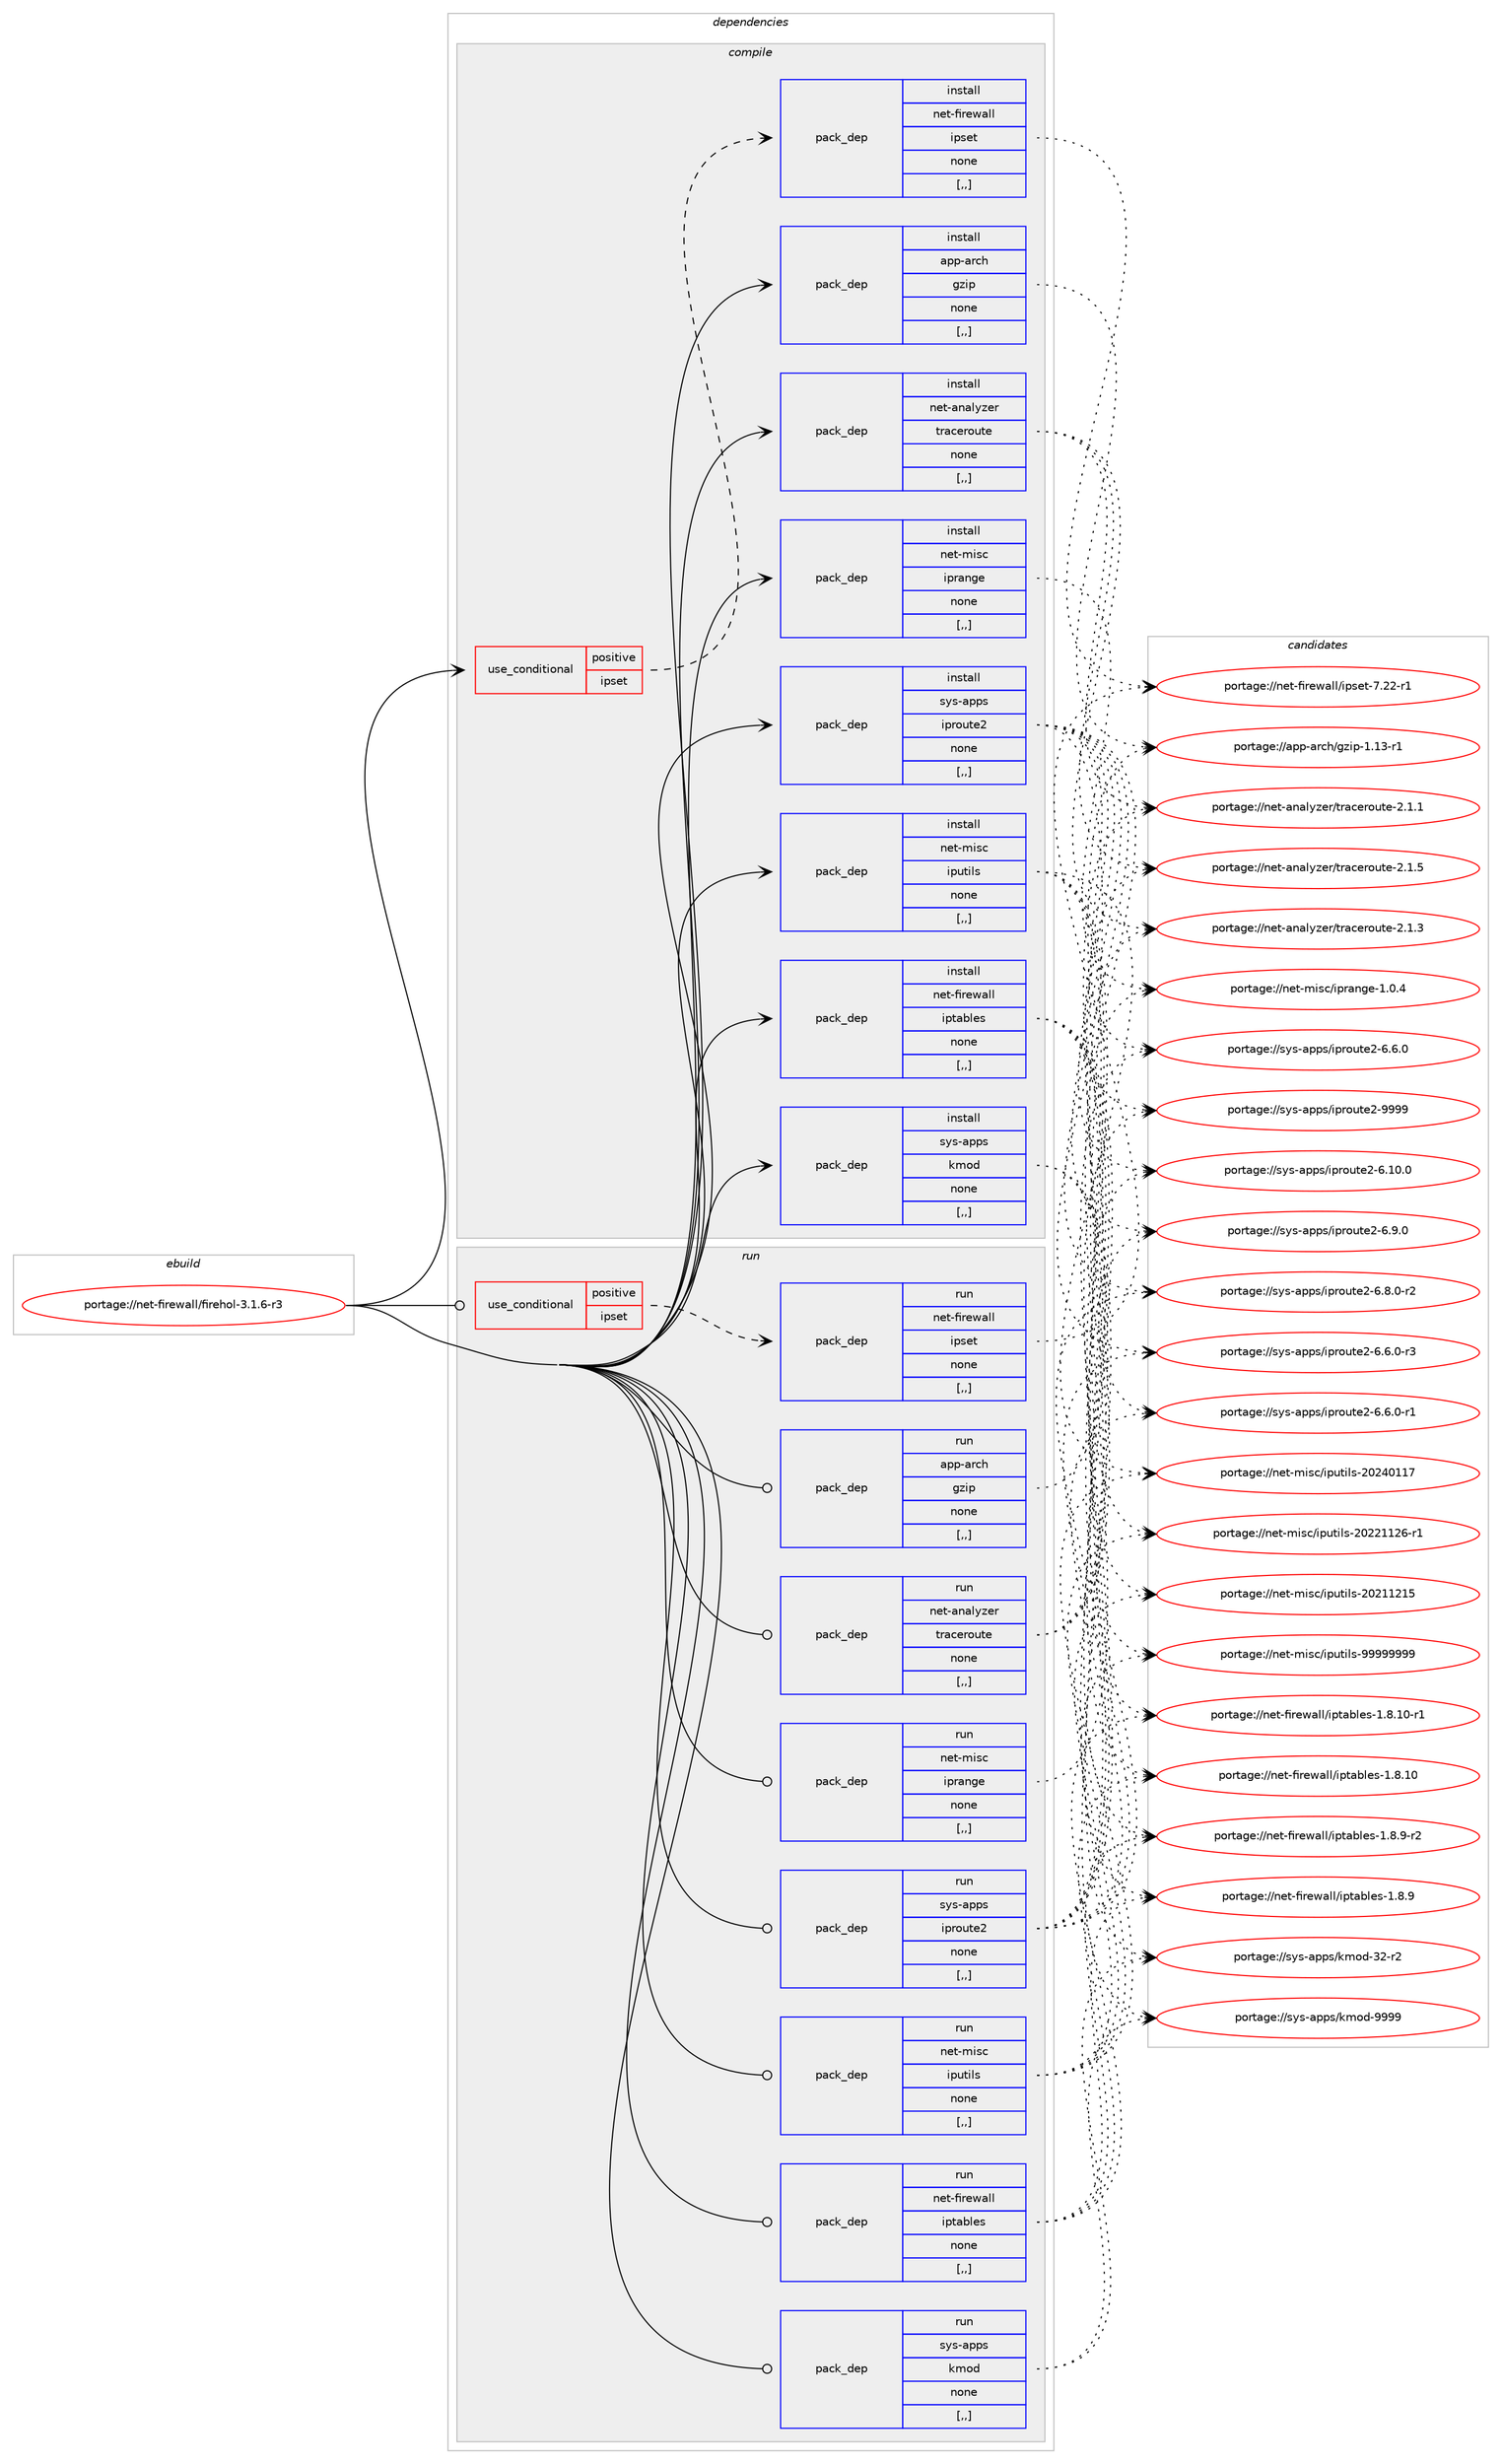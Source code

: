 digraph prolog {

# *************
# Graph options
# *************

newrank=true;
concentrate=true;
compound=true;
graph [rankdir=LR,fontname=Helvetica,fontsize=10,ranksep=1.5];#, ranksep=2.5, nodesep=0.2];
edge  [arrowhead=vee];
node  [fontname=Helvetica,fontsize=10];

# **********
# The ebuild
# **********

subgraph cluster_leftcol {
color=gray;
label=<<i>ebuild</i>>;
id [label="portage://net-firewall/firehol-3.1.6-r3", color=red, width=4, href="../net-firewall/firehol-3.1.6-r3.svg"];
}

# ****************
# The dependencies
# ****************

subgraph cluster_midcol {
color=gray;
label=<<i>dependencies</i>>;
subgraph cluster_compile {
fillcolor="#eeeeee";
style=filled;
label=<<i>compile</i>>;
subgraph cond89905 {
dependency346509 [label=<<TABLE BORDER="0" CELLBORDER="1" CELLSPACING="0" CELLPADDING="4"><TR><TD ROWSPAN="3" CELLPADDING="10">use_conditional</TD></TR><TR><TD>positive</TD></TR><TR><TD>ipset</TD></TR></TABLE>>, shape=none, color=red];
subgraph pack254013 {
dependency346510 [label=<<TABLE BORDER="0" CELLBORDER="1" CELLSPACING="0" CELLPADDING="4" WIDTH="220"><TR><TD ROWSPAN="6" CELLPADDING="30">pack_dep</TD></TR><TR><TD WIDTH="110">install</TD></TR><TR><TD>net-firewall</TD></TR><TR><TD>ipset</TD></TR><TR><TD>none</TD></TR><TR><TD>[,,]</TD></TR></TABLE>>, shape=none, color=blue];
}
dependency346509:e -> dependency346510:w [weight=20,style="dashed",arrowhead="vee"];
}
id:e -> dependency346509:w [weight=20,style="solid",arrowhead="vee"];
subgraph pack254014 {
dependency346511 [label=<<TABLE BORDER="0" CELLBORDER="1" CELLSPACING="0" CELLPADDING="4" WIDTH="220"><TR><TD ROWSPAN="6" CELLPADDING="30">pack_dep</TD></TR><TR><TD WIDTH="110">install</TD></TR><TR><TD>app-arch</TD></TR><TR><TD>gzip</TD></TR><TR><TD>none</TD></TR><TR><TD>[,,]</TD></TR></TABLE>>, shape=none, color=blue];
}
id:e -> dependency346511:w [weight=20,style="solid",arrowhead="vee"];
subgraph pack254015 {
dependency346512 [label=<<TABLE BORDER="0" CELLBORDER="1" CELLSPACING="0" CELLPADDING="4" WIDTH="220"><TR><TD ROWSPAN="6" CELLPADDING="30">pack_dep</TD></TR><TR><TD WIDTH="110">install</TD></TR><TR><TD>net-analyzer</TD></TR><TR><TD>traceroute</TD></TR><TR><TD>none</TD></TR><TR><TD>[,,]</TD></TR></TABLE>>, shape=none, color=blue];
}
id:e -> dependency346512:w [weight=20,style="solid",arrowhead="vee"];
subgraph pack254016 {
dependency346513 [label=<<TABLE BORDER="0" CELLBORDER="1" CELLSPACING="0" CELLPADDING="4" WIDTH="220"><TR><TD ROWSPAN="6" CELLPADDING="30">pack_dep</TD></TR><TR><TD WIDTH="110">install</TD></TR><TR><TD>net-firewall</TD></TR><TR><TD>iptables</TD></TR><TR><TD>none</TD></TR><TR><TD>[,,]</TD></TR></TABLE>>, shape=none, color=blue];
}
id:e -> dependency346513:w [weight=20,style="solid",arrowhead="vee"];
subgraph pack254017 {
dependency346514 [label=<<TABLE BORDER="0" CELLBORDER="1" CELLSPACING="0" CELLPADDING="4" WIDTH="220"><TR><TD ROWSPAN="6" CELLPADDING="30">pack_dep</TD></TR><TR><TD WIDTH="110">install</TD></TR><TR><TD>net-misc</TD></TR><TR><TD>iprange</TD></TR><TR><TD>none</TD></TR><TR><TD>[,,]</TD></TR></TABLE>>, shape=none, color=blue];
}
id:e -> dependency346514:w [weight=20,style="solid",arrowhead="vee"];
subgraph pack254018 {
dependency346515 [label=<<TABLE BORDER="0" CELLBORDER="1" CELLSPACING="0" CELLPADDING="4" WIDTH="220"><TR><TD ROWSPAN="6" CELLPADDING="30">pack_dep</TD></TR><TR><TD WIDTH="110">install</TD></TR><TR><TD>net-misc</TD></TR><TR><TD>iputils</TD></TR><TR><TD>none</TD></TR><TR><TD>[,,]</TD></TR></TABLE>>, shape=none, color=blue];
}
id:e -> dependency346515:w [weight=20,style="solid",arrowhead="vee"];
subgraph pack254019 {
dependency346516 [label=<<TABLE BORDER="0" CELLBORDER="1" CELLSPACING="0" CELLPADDING="4" WIDTH="220"><TR><TD ROWSPAN="6" CELLPADDING="30">pack_dep</TD></TR><TR><TD WIDTH="110">install</TD></TR><TR><TD>sys-apps</TD></TR><TR><TD>iproute2</TD></TR><TR><TD>none</TD></TR><TR><TD>[,,]</TD></TR></TABLE>>, shape=none, color=blue];
}
id:e -> dependency346516:w [weight=20,style="solid",arrowhead="vee"];
subgraph pack254020 {
dependency346517 [label=<<TABLE BORDER="0" CELLBORDER="1" CELLSPACING="0" CELLPADDING="4" WIDTH="220"><TR><TD ROWSPAN="6" CELLPADDING="30">pack_dep</TD></TR><TR><TD WIDTH="110">install</TD></TR><TR><TD>sys-apps</TD></TR><TR><TD>kmod</TD></TR><TR><TD>none</TD></TR><TR><TD>[,,]</TD></TR></TABLE>>, shape=none, color=blue];
}
id:e -> dependency346517:w [weight=20,style="solid",arrowhead="vee"];
}
subgraph cluster_compileandrun {
fillcolor="#eeeeee";
style=filled;
label=<<i>compile and run</i>>;
}
subgraph cluster_run {
fillcolor="#eeeeee";
style=filled;
label=<<i>run</i>>;
subgraph cond89906 {
dependency346518 [label=<<TABLE BORDER="0" CELLBORDER="1" CELLSPACING="0" CELLPADDING="4"><TR><TD ROWSPAN="3" CELLPADDING="10">use_conditional</TD></TR><TR><TD>positive</TD></TR><TR><TD>ipset</TD></TR></TABLE>>, shape=none, color=red];
subgraph pack254021 {
dependency346519 [label=<<TABLE BORDER="0" CELLBORDER="1" CELLSPACING="0" CELLPADDING="4" WIDTH="220"><TR><TD ROWSPAN="6" CELLPADDING="30">pack_dep</TD></TR><TR><TD WIDTH="110">run</TD></TR><TR><TD>net-firewall</TD></TR><TR><TD>ipset</TD></TR><TR><TD>none</TD></TR><TR><TD>[,,]</TD></TR></TABLE>>, shape=none, color=blue];
}
dependency346518:e -> dependency346519:w [weight=20,style="dashed",arrowhead="vee"];
}
id:e -> dependency346518:w [weight=20,style="solid",arrowhead="odot"];
subgraph pack254022 {
dependency346520 [label=<<TABLE BORDER="0" CELLBORDER="1" CELLSPACING="0" CELLPADDING="4" WIDTH="220"><TR><TD ROWSPAN="6" CELLPADDING="30">pack_dep</TD></TR><TR><TD WIDTH="110">run</TD></TR><TR><TD>app-arch</TD></TR><TR><TD>gzip</TD></TR><TR><TD>none</TD></TR><TR><TD>[,,]</TD></TR></TABLE>>, shape=none, color=blue];
}
id:e -> dependency346520:w [weight=20,style="solid",arrowhead="odot"];
subgraph pack254023 {
dependency346521 [label=<<TABLE BORDER="0" CELLBORDER="1" CELLSPACING="0" CELLPADDING="4" WIDTH="220"><TR><TD ROWSPAN="6" CELLPADDING="30">pack_dep</TD></TR><TR><TD WIDTH="110">run</TD></TR><TR><TD>net-analyzer</TD></TR><TR><TD>traceroute</TD></TR><TR><TD>none</TD></TR><TR><TD>[,,]</TD></TR></TABLE>>, shape=none, color=blue];
}
id:e -> dependency346521:w [weight=20,style="solid",arrowhead="odot"];
subgraph pack254024 {
dependency346522 [label=<<TABLE BORDER="0" CELLBORDER="1" CELLSPACING="0" CELLPADDING="4" WIDTH="220"><TR><TD ROWSPAN="6" CELLPADDING="30">pack_dep</TD></TR><TR><TD WIDTH="110">run</TD></TR><TR><TD>net-firewall</TD></TR><TR><TD>iptables</TD></TR><TR><TD>none</TD></TR><TR><TD>[,,]</TD></TR></TABLE>>, shape=none, color=blue];
}
id:e -> dependency346522:w [weight=20,style="solid",arrowhead="odot"];
subgraph pack254025 {
dependency346523 [label=<<TABLE BORDER="0" CELLBORDER="1" CELLSPACING="0" CELLPADDING="4" WIDTH="220"><TR><TD ROWSPAN="6" CELLPADDING="30">pack_dep</TD></TR><TR><TD WIDTH="110">run</TD></TR><TR><TD>net-misc</TD></TR><TR><TD>iprange</TD></TR><TR><TD>none</TD></TR><TR><TD>[,,]</TD></TR></TABLE>>, shape=none, color=blue];
}
id:e -> dependency346523:w [weight=20,style="solid",arrowhead="odot"];
subgraph pack254026 {
dependency346524 [label=<<TABLE BORDER="0" CELLBORDER="1" CELLSPACING="0" CELLPADDING="4" WIDTH="220"><TR><TD ROWSPAN="6" CELLPADDING="30">pack_dep</TD></TR><TR><TD WIDTH="110">run</TD></TR><TR><TD>net-misc</TD></TR><TR><TD>iputils</TD></TR><TR><TD>none</TD></TR><TR><TD>[,,]</TD></TR></TABLE>>, shape=none, color=blue];
}
id:e -> dependency346524:w [weight=20,style="solid",arrowhead="odot"];
subgraph pack254027 {
dependency346525 [label=<<TABLE BORDER="0" CELLBORDER="1" CELLSPACING="0" CELLPADDING="4" WIDTH="220"><TR><TD ROWSPAN="6" CELLPADDING="30">pack_dep</TD></TR><TR><TD WIDTH="110">run</TD></TR><TR><TD>sys-apps</TD></TR><TR><TD>iproute2</TD></TR><TR><TD>none</TD></TR><TR><TD>[,,]</TD></TR></TABLE>>, shape=none, color=blue];
}
id:e -> dependency346525:w [weight=20,style="solid",arrowhead="odot"];
subgraph pack254028 {
dependency346526 [label=<<TABLE BORDER="0" CELLBORDER="1" CELLSPACING="0" CELLPADDING="4" WIDTH="220"><TR><TD ROWSPAN="6" CELLPADDING="30">pack_dep</TD></TR><TR><TD WIDTH="110">run</TD></TR><TR><TD>sys-apps</TD></TR><TR><TD>kmod</TD></TR><TR><TD>none</TD></TR><TR><TD>[,,]</TD></TR></TABLE>>, shape=none, color=blue];
}
id:e -> dependency346526:w [weight=20,style="solid",arrowhead="odot"];
}
}

# **************
# The candidates
# **************

subgraph cluster_choices {
rank=same;
color=gray;
label=<<i>candidates</i>>;

subgraph choice254013 {
color=black;
nodesep=1;
choice11010111645102105114101119971081084710511211510111645554650504511449 [label="portage://net-firewall/ipset-7.22-r1", color=red, width=4,href="../net-firewall/ipset-7.22-r1.svg"];
dependency346510:e -> choice11010111645102105114101119971081084710511211510111645554650504511449:w [style=dotted,weight="100"];
}
subgraph choice254014 {
color=black;
nodesep=1;
choice971121124597114991044710312210511245494649514511449 [label="portage://app-arch/gzip-1.13-r1", color=red, width=4,href="../app-arch/gzip-1.13-r1.svg"];
dependency346511:e -> choice971121124597114991044710312210511245494649514511449:w [style=dotted,weight="100"];
}
subgraph choice254015 {
color=black;
nodesep=1;
choice110101116459711097108121122101114471161149799101114111117116101455046494653 [label="portage://net-analyzer/traceroute-2.1.5", color=red, width=4,href="../net-analyzer/traceroute-2.1.5.svg"];
choice110101116459711097108121122101114471161149799101114111117116101455046494651 [label="portage://net-analyzer/traceroute-2.1.3", color=red, width=4,href="../net-analyzer/traceroute-2.1.3.svg"];
choice110101116459711097108121122101114471161149799101114111117116101455046494649 [label="portage://net-analyzer/traceroute-2.1.1", color=red, width=4,href="../net-analyzer/traceroute-2.1.1.svg"];
dependency346512:e -> choice110101116459711097108121122101114471161149799101114111117116101455046494653:w [style=dotted,weight="100"];
dependency346512:e -> choice110101116459711097108121122101114471161149799101114111117116101455046494651:w [style=dotted,weight="100"];
dependency346512:e -> choice110101116459711097108121122101114471161149799101114111117116101455046494649:w [style=dotted,weight="100"];
}
subgraph choice254016 {
color=black;
nodesep=1;
choice1101011164510210511410111997108108471051121169798108101115454946564649484511449 [label="portage://net-firewall/iptables-1.8.10-r1", color=red, width=4,href="../net-firewall/iptables-1.8.10-r1.svg"];
choice110101116451021051141011199710810847105112116979810810111545494656464948 [label="portage://net-firewall/iptables-1.8.10", color=red, width=4,href="../net-firewall/iptables-1.8.10.svg"];
choice11010111645102105114101119971081084710511211697981081011154549465646574511450 [label="portage://net-firewall/iptables-1.8.9-r2", color=red, width=4,href="../net-firewall/iptables-1.8.9-r2.svg"];
choice1101011164510210511410111997108108471051121169798108101115454946564657 [label="portage://net-firewall/iptables-1.8.9", color=red, width=4,href="../net-firewall/iptables-1.8.9.svg"];
dependency346513:e -> choice1101011164510210511410111997108108471051121169798108101115454946564649484511449:w [style=dotted,weight="100"];
dependency346513:e -> choice110101116451021051141011199710810847105112116979810810111545494656464948:w [style=dotted,weight="100"];
dependency346513:e -> choice11010111645102105114101119971081084710511211697981081011154549465646574511450:w [style=dotted,weight="100"];
dependency346513:e -> choice1101011164510210511410111997108108471051121169798108101115454946564657:w [style=dotted,weight="100"];
}
subgraph choice254017 {
color=black;
nodesep=1;
choice11010111645109105115994710511211497110103101454946484652 [label="portage://net-misc/iprange-1.0.4", color=red, width=4,href="../net-misc/iprange-1.0.4.svg"];
dependency346514:e -> choice11010111645109105115994710511211497110103101454946484652:w [style=dotted,weight="100"];
}
subgraph choice254018 {
color=black;
nodesep=1;
choice110101116451091051159947105112117116105108115455757575757575757 [label="portage://net-misc/iputils-99999999", color=red, width=4,href="../net-misc/iputils-99999999.svg"];
choice110101116451091051159947105112117116105108115455048505248494955 [label="portage://net-misc/iputils-20240117", color=red, width=4,href="../net-misc/iputils-20240117.svg"];
choice1101011164510910511599471051121171161051081154550485050494950544511449 [label="portage://net-misc/iputils-20221126-r1", color=red, width=4,href="../net-misc/iputils-20221126-r1.svg"];
choice110101116451091051159947105112117116105108115455048504949504953 [label="portage://net-misc/iputils-20211215", color=red, width=4,href="../net-misc/iputils-20211215.svg"];
dependency346515:e -> choice110101116451091051159947105112117116105108115455757575757575757:w [style=dotted,weight="100"];
dependency346515:e -> choice110101116451091051159947105112117116105108115455048505248494955:w [style=dotted,weight="100"];
dependency346515:e -> choice1101011164510910511599471051121171161051081154550485050494950544511449:w [style=dotted,weight="100"];
dependency346515:e -> choice110101116451091051159947105112117116105108115455048504949504953:w [style=dotted,weight="100"];
}
subgraph choice254019 {
color=black;
nodesep=1;
choice115121115459711211211547105112114111117116101504557575757 [label="portage://sys-apps/iproute2-9999", color=red, width=4,href="../sys-apps/iproute2-9999.svg"];
choice1151211154597112112115471051121141111171161015045544649484648 [label="portage://sys-apps/iproute2-6.10.0", color=red, width=4,href="../sys-apps/iproute2-6.10.0.svg"];
choice11512111545971121121154710511211411111711610150455446574648 [label="portage://sys-apps/iproute2-6.9.0", color=red, width=4,href="../sys-apps/iproute2-6.9.0.svg"];
choice115121115459711211211547105112114111117116101504554465646484511450 [label="portage://sys-apps/iproute2-6.8.0-r2", color=red, width=4,href="../sys-apps/iproute2-6.8.0-r2.svg"];
choice115121115459711211211547105112114111117116101504554465446484511451 [label="portage://sys-apps/iproute2-6.6.0-r3", color=red, width=4,href="../sys-apps/iproute2-6.6.0-r3.svg"];
choice115121115459711211211547105112114111117116101504554465446484511449 [label="portage://sys-apps/iproute2-6.6.0-r1", color=red, width=4,href="../sys-apps/iproute2-6.6.0-r1.svg"];
choice11512111545971121121154710511211411111711610150455446544648 [label="portage://sys-apps/iproute2-6.6.0", color=red, width=4,href="../sys-apps/iproute2-6.6.0.svg"];
dependency346516:e -> choice115121115459711211211547105112114111117116101504557575757:w [style=dotted,weight="100"];
dependency346516:e -> choice1151211154597112112115471051121141111171161015045544649484648:w [style=dotted,weight="100"];
dependency346516:e -> choice11512111545971121121154710511211411111711610150455446574648:w [style=dotted,weight="100"];
dependency346516:e -> choice115121115459711211211547105112114111117116101504554465646484511450:w [style=dotted,weight="100"];
dependency346516:e -> choice115121115459711211211547105112114111117116101504554465446484511451:w [style=dotted,weight="100"];
dependency346516:e -> choice115121115459711211211547105112114111117116101504554465446484511449:w [style=dotted,weight="100"];
dependency346516:e -> choice11512111545971121121154710511211411111711610150455446544648:w [style=dotted,weight="100"];
}
subgraph choice254020 {
color=black;
nodesep=1;
choice1151211154597112112115471071091111004557575757 [label="portage://sys-apps/kmod-9999", color=red, width=4,href="../sys-apps/kmod-9999.svg"];
choice1151211154597112112115471071091111004551504511450 [label="portage://sys-apps/kmod-32-r2", color=red, width=4,href="../sys-apps/kmod-32-r2.svg"];
dependency346517:e -> choice1151211154597112112115471071091111004557575757:w [style=dotted,weight="100"];
dependency346517:e -> choice1151211154597112112115471071091111004551504511450:w [style=dotted,weight="100"];
}
subgraph choice254021 {
color=black;
nodesep=1;
choice11010111645102105114101119971081084710511211510111645554650504511449 [label="portage://net-firewall/ipset-7.22-r1", color=red, width=4,href="../net-firewall/ipset-7.22-r1.svg"];
dependency346519:e -> choice11010111645102105114101119971081084710511211510111645554650504511449:w [style=dotted,weight="100"];
}
subgraph choice254022 {
color=black;
nodesep=1;
choice971121124597114991044710312210511245494649514511449 [label="portage://app-arch/gzip-1.13-r1", color=red, width=4,href="../app-arch/gzip-1.13-r1.svg"];
dependency346520:e -> choice971121124597114991044710312210511245494649514511449:w [style=dotted,weight="100"];
}
subgraph choice254023 {
color=black;
nodesep=1;
choice110101116459711097108121122101114471161149799101114111117116101455046494653 [label="portage://net-analyzer/traceroute-2.1.5", color=red, width=4,href="../net-analyzer/traceroute-2.1.5.svg"];
choice110101116459711097108121122101114471161149799101114111117116101455046494651 [label="portage://net-analyzer/traceroute-2.1.3", color=red, width=4,href="../net-analyzer/traceroute-2.1.3.svg"];
choice110101116459711097108121122101114471161149799101114111117116101455046494649 [label="portage://net-analyzer/traceroute-2.1.1", color=red, width=4,href="../net-analyzer/traceroute-2.1.1.svg"];
dependency346521:e -> choice110101116459711097108121122101114471161149799101114111117116101455046494653:w [style=dotted,weight="100"];
dependency346521:e -> choice110101116459711097108121122101114471161149799101114111117116101455046494651:w [style=dotted,weight="100"];
dependency346521:e -> choice110101116459711097108121122101114471161149799101114111117116101455046494649:w [style=dotted,weight="100"];
}
subgraph choice254024 {
color=black;
nodesep=1;
choice1101011164510210511410111997108108471051121169798108101115454946564649484511449 [label="portage://net-firewall/iptables-1.8.10-r1", color=red, width=4,href="../net-firewall/iptables-1.8.10-r1.svg"];
choice110101116451021051141011199710810847105112116979810810111545494656464948 [label="portage://net-firewall/iptables-1.8.10", color=red, width=4,href="../net-firewall/iptables-1.8.10.svg"];
choice11010111645102105114101119971081084710511211697981081011154549465646574511450 [label="portage://net-firewall/iptables-1.8.9-r2", color=red, width=4,href="../net-firewall/iptables-1.8.9-r2.svg"];
choice1101011164510210511410111997108108471051121169798108101115454946564657 [label="portage://net-firewall/iptables-1.8.9", color=red, width=4,href="../net-firewall/iptables-1.8.9.svg"];
dependency346522:e -> choice1101011164510210511410111997108108471051121169798108101115454946564649484511449:w [style=dotted,weight="100"];
dependency346522:e -> choice110101116451021051141011199710810847105112116979810810111545494656464948:w [style=dotted,weight="100"];
dependency346522:e -> choice11010111645102105114101119971081084710511211697981081011154549465646574511450:w [style=dotted,weight="100"];
dependency346522:e -> choice1101011164510210511410111997108108471051121169798108101115454946564657:w [style=dotted,weight="100"];
}
subgraph choice254025 {
color=black;
nodesep=1;
choice11010111645109105115994710511211497110103101454946484652 [label="portage://net-misc/iprange-1.0.4", color=red, width=4,href="../net-misc/iprange-1.0.4.svg"];
dependency346523:e -> choice11010111645109105115994710511211497110103101454946484652:w [style=dotted,weight="100"];
}
subgraph choice254026 {
color=black;
nodesep=1;
choice110101116451091051159947105112117116105108115455757575757575757 [label="portage://net-misc/iputils-99999999", color=red, width=4,href="../net-misc/iputils-99999999.svg"];
choice110101116451091051159947105112117116105108115455048505248494955 [label="portage://net-misc/iputils-20240117", color=red, width=4,href="../net-misc/iputils-20240117.svg"];
choice1101011164510910511599471051121171161051081154550485050494950544511449 [label="portage://net-misc/iputils-20221126-r1", color=red, width=4,href="../net-misc/iputils-20221126-r1.svg"];
choice110101116451091051159947105112117116105108115455048504949504953 [label="portage://net-misc/iputils-20211215", color=red, width=4,href="../net-misc/iputils-20211215.svg"];
dependency346524:e -> choice110101116451091051159947105112117116105108115455757575757575757:w [style=dotted,weight="100"];
dependency346524:e -> choice110101116451091051159947105112117116105108115455048505248494955:w [style=dotted,weight="100"];
dependency346524:e -> choice1101011164510910511599471051121171161051081154550485050494950544511449:w [style=dotted,weight="100"];
dependency346524:e -> choice110101116451091051159947105112117116105108115455048504949504953:w [style=dotted,weight="100"];
}
subgraph choice254027 {
color=black;
nodesep=1;
choice115121115459711211211547105112114111117116101504557575757 [label="portage://sys-apps/iproute2-9999", color=red, width=4,href="../sys-apps/iproute2-9999.svg"];
choice1151211154597112112115471051121141111171161015045544649484648 [label="portage://sys-apps/iproute2-6.10.0", color=red, width=4,href="../sys-apps/iproute2-6.10.0.svg"];
choice11512111545971121121154710511211411111711610150455446574648 [label="portage://sys-apps/iproute2-6.9.0", color=red, width=4,href="../sys-apps/iproute2-6.9.0.svg"];
choice115121115459711211211547105112114111117116101504554465646484511450 [label="portage://sys-apps/iproute2-6.8.0-r2", color=red, width=4,href="../sys-apps/iproute2-6.8.0-r2.svg"];
choice115121115459711211211547105112114111117116101504554465446484511451 [label="portage://sys-apps/iproute2-6.6.0-r3", color=red, width=4,href="../sys-apps/iproute2-6.6.0-r3.svg"];
choice115121115459711211211547105112114111117116101504554465446484511449 [label="portage://sys-apps/iproute2-6.6.0-r1", color=red, width=4,href="../sys-apps/iproute2-6.6.0-r1.svg"];
choice11512111545971121121154710511211411111711610150455446544648 [label="portage://sys-apps/iproute2-6.6.0", color=red, width=4,href="../sys-apps/iproute2-6.6.0.svg"];
dependency346525:e -> choice115121115459711211211547105112114111117116101504557575757:w [style=dotted,weight="100"];
dependency346525:e -> choice1151211154597112112115471051121141111171161015045544649484648:w [style=dotted,weight="100"];
dependency346525:e -> choice11512111545971121121154710511211411111711610150455446574648:w [style=dotted,weight="100"];
dependency346525:e -> choice115121115459711211211547105112114111117116101504554465646484511450:w [style=dotted,weight="100"];
dependency346525:e -> choice115121115459711211211547105112114111117116101504554465446484511451:w [style=dotted,weight="100"];
dependency346525:e -> choice115121115459711211211547105112114111117116101504554465446484511449:w [style=dotted,weight="100"];
dependency346525:e -> choice11512111545971121121154710511211411111711610150455446544648:w [style=dotted,weight="100"];
}
subgraph choice254028 {
color=black;
nodesep=1;
choice1151211154597112112115471071091111004557575757 [label="portage://sys-apps/kmod-9999", color=red, width=4,href="../sys-apps/kmod-9999.svg"];
choice1151211154597112112115471071091111004551504511450 [label="portage://sys-apps/kmod-32-r2", color=red, width=4,href="../sys-apps/kmod-32-r2.svg"];
dependency346526:e -> choice1151211154597112112115471071091111004557575757:w [style=dotted,weight="100"];
dependency346526:e -> choice1151211154597112112115471071091111004551504511450:w [style=dotted,weight="100"];
}
}

}
